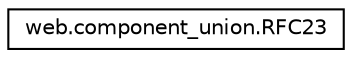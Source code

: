 digraph "Graphical Class Hierarchy"
{
  edge [fontname="Helvetica",fontsize="10",labelfontname="Helvetica",labelfontsize="10"];
  node [fontname="Helvetica",fontsize="10",shape=record];
  rankdir="LR";
  Node1 [label="web.component_union.RFC23",height=0.2,width=0.4,color="black", fillcolor="white", style="filled",URL="$classweb_1_1component__union_1_1_r_f_c23.html"];
}
